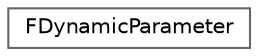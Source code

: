 digraph "Graphical Class Hierarchy"
{
 // INTERACTIVE_SVG=YES
 // LATEX_PDF_SIZE
  bgcolor="transparent";
  edge [fontname=Helvetica,fontsize=10,labelfontname=Helvetica,labelfontsize=10];
  node [fontname=Helvetica,fontsize=10,shape=box,height=0.2,width=0.4];
  rankdir="LR";
  Node0 [id="Node000000",label="FDynamicParameter",height=0.2,width=0.4,color="grey40", fillcolor="white", style="filled",URL="$de/d3f/classFDynamicParameter.html",tooltip="Simple class that wraps the math involved with interpolating a parameter over time based on audio dev..."];
}
